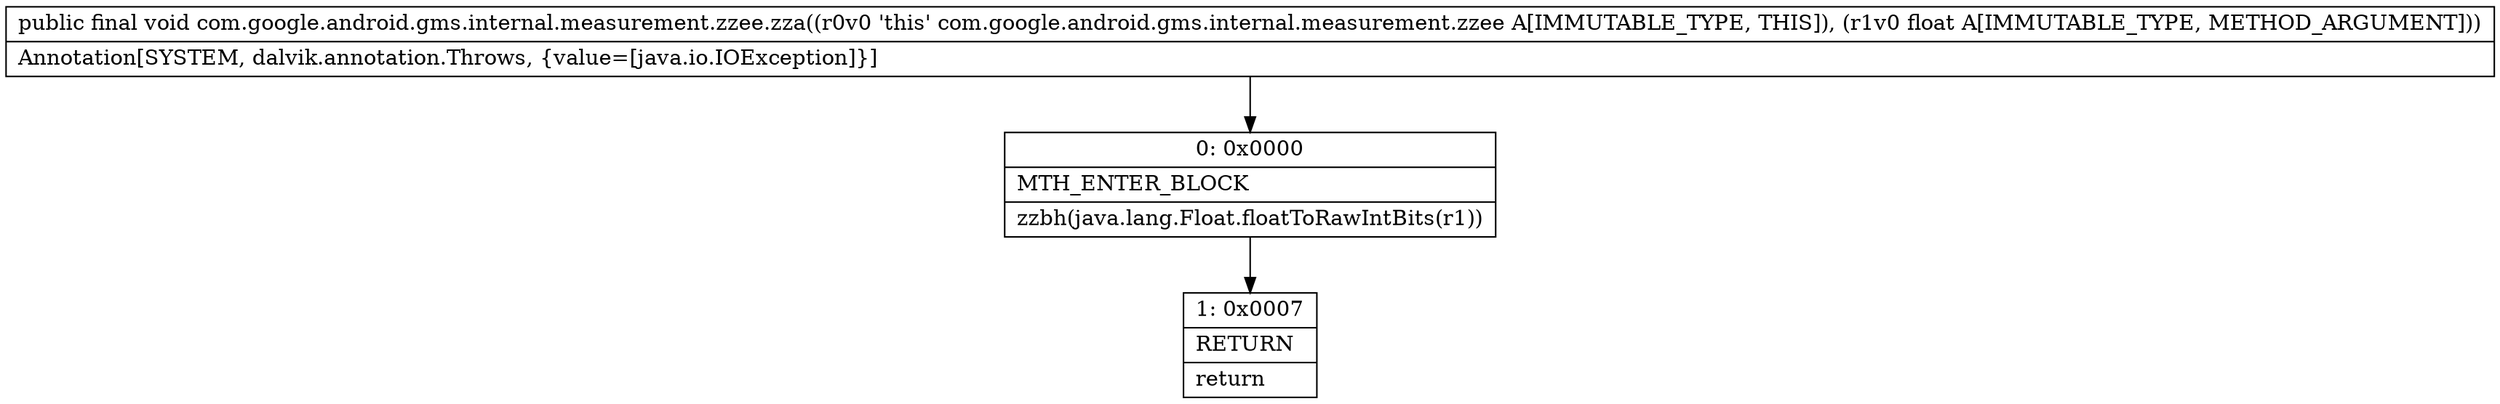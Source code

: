 digraph "CFG forcom.google.android.gms.internal.measurement.zzee.zza(F)V" {
Node_0 [shape=record,label="{0\:\ 0x0000|MTH_ENTER_BLOCK\l|zzbh(java.lang.Float.floatToRawIntBits(r1))\l}"];
Node_1 [shape=record,label="{1\:\ 0x0007|RETURN\l|return\l}"];
MethodNode[shape=record,label="{public final void com.google.android.gms.internal.measurement.zzee.zza((r0v0 'this' com.google.android.gms.internal.measurement.zzee A[IMMUTABLE_TYPE, THIS]), (r1v0 float A[IMMUTABLE_TYPE, METHOD_ARGUMENT]))  | Annotation[SYSTEM, dalvik.annotation.Throws, \{value=[java.io.IOException]\}]\l}"];
MethodNode -> Node_0;
Node_0 -> Node_1;
}


